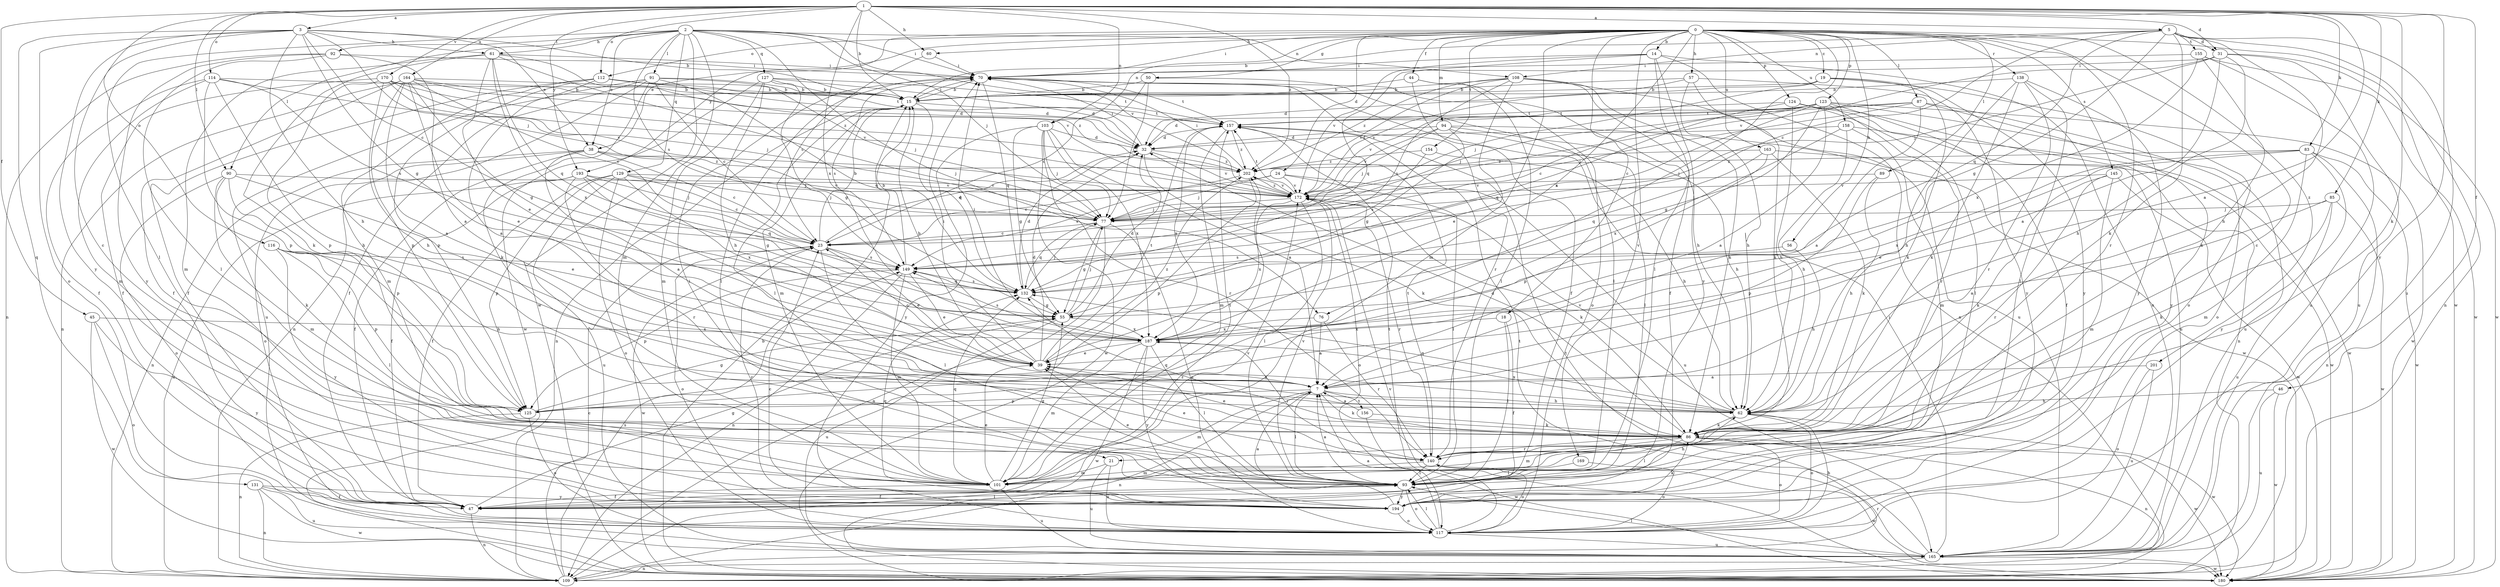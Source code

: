 strict digraph  {
0;
1;
2;
3;
5;
7;
14;
15;
18;
19;
21;
23;
24;
31;
32;
38;
39;
44;
45;
46;
47;
50;
55;
56;
57;
60;
61;
62;
70;
76;
77;
83;
85;
86;
87;
89;
90;
91;
92;
93;
94;
101;
103;
108;
109;
112;
114;
116;
117;
123;
124;
125;
127;
129;
131;
132;
138;
140;
145;
149;
154;
155;
156;
157;
158;
163;
164;
165;
169;
170;
172;
180;
187;
193;
194;
201;
202;
0 -> 14  [label=b];
0 -> 18  [label=c];
0 -> 19  [label=c];
0 -> 21  [label=c];
0 -> 24  [label=d];
0 -> 38  [label=e];
0 -> 44  [label=f];
0 -> 50  [label=g];
0 -> 56  [label=h];
0 -> 57  [label=h];
0 -> 60  [label=h];
0 -> 70  [label=i];
0 -> 76  [label=j];
0 -> 87  [label=l];
0 -> 89  [label=l];
0 -> 94  [label=m];
0 -> 101  [label=m];
0 -> 103  [label=n];
0 -> 112  [label=o];
0 -> 123  [label=p];
0 -> 124  [label=p];
0 -> 138  [label=r];
0 -> 140  [label=r];
0 -> 145  [label=s];
0 -> 154  [label=t];
0 -> 158  [label=u];
0 -> 163  [label=u];
0 -> 169  [label=v];
0 -> 180  [label=w];
0 -> 187  [label=x];
0 -> 193  [label=y];
0 -> 201  [label=z];
1 -> 3  [label=a];
1 -> 5  [label=a];
1 -> 7  [label=a];
1 -> 15  [label=b];
1 -> 31  [label=d];
1 -> 45  [label=f];
1 -> 46  [label=f];
1 -> 60  [label=h];
1 -> 83  [label=k];
1 -> 85  [label=k];
1 -> 86  [label=k];
1 -> 90  [label=l];
1 -> 103  [label=n];
1 -> 112  [label=o];
1 -> 114  [label=o];
1 -> 116  [label=o];
1 -> 164  [label=u];
1 -> 170  [label=v];
1 -> 187  [label=x];
1 -> 193  [label=y];
1 -> 194  [label=y];
1 -> 202  [label=z];
2 -> 38  [label=e];
2 -> 61  [label=h];
2 -> 70  [label=i];
2 -> 76  [label=j];
2 -> 77  [label=j];
2 -> 90  [label=l];
2 -> 91  [label=l];
2 -> 92  [label=l];
2 -> 93  [label=l];
2 -> 101  [label=m];
2 -> 108  [label=n];
2 -> 127  [label=q];
2 -> 129  [label=q];
2 -> 149  [label=s];
2 -> 172  [label=v];
2 -> 180  [label=w];
3 -> 15  [label=b];
3 -> 21  [label=c];
3 -> 23  [label=c];
3 -> 38  [label=e];
3 -> 55  [label=g];
3 -> 61  [label=h];
3 -> 62  [label=h];
3 -> 77  [label=j];
3 -> 117  [label=o];
3 -> 131  [label=q];
3 -> 194  [label=y];
5 -> 15  [label=b];
5 -> 23  [label=c];
5 -> 31  [label=d];
5 -> 55  [label=g];
5 -> 62  [label=h];
5 -> 86  [label=k];
5 -> 108  [label=n];
5 -> 109  [label=n];
5 -> 132  [label=q];
5 -> 155  [label=t];
5 -> 165  [label=u];
7 -> 62  [label=h];
7 -> 86  [label=k];
7 -> 93  [label=l];
7 -> 101  [label=m];
7 -> 109  [label=n];
7 -> 125  [label=p];
7 -> 156  [label=t];
14 -> 70  [label=i];
14 -> 93  [label=l];
14 -> 109  [label=n];
14 -> 132  [label=q];
14 -> 165  [label=u];
14 -> 172  [label=v];
14 -> 194  [label=y];
15 -> 70  [label=i];
15 -> 93  [label=l];
15 -> 101  [label=m];
15 -> 109  [label=n];
15 -> 132  [label=q];
15 -> 157  [label=t];
18 -> 47  [label=f];
18 -> 93  [label=l];
18 -> 187  [label=x];
19 -> 15  [label=b];
19 -> 77  [label=j];
19 -> 86  [label=k];
19 -> 117  [label=o];
19 -> 172  [label=v];
19 -> 194  [label=y];
21 -> 101  [label=m];
21 -> 117  [label=o];
21 -> 165  [label=u];
23 -> 15  [label=b];
23 -> 32  [label=d];
23 -> 39  [label=e];
23 -> 93  [label=l];
23 -> 117  [label=o];
23 -> 149  [label=s];
23 -> 180  [label=w];
24 -> 23  [label=c];
24 -> 77  [label=j];
24 -> 93  [label=l];
24 -> 165  [label=u];
24 -> 172  [label=v];
31 -> 7  [label=a];
31 -> 62  [label=h];
31 -> 70  [label=i];
31 -> 77  [label=j];
31 -> 165  [label=u];
31 -> 172  [label=v];
31 -> 180  [label=w];
32 -> 70  [label=i];
32 -> 86  [label=k];
32 -> 172  [label=v];
32 -> 202  [label=z];
38 -> 7  [label=a];
38 -> 23  [label=c];
38 -> 47  [label=f];
38 -> 77  [label=j];
38 -> 109  [label=n];
38 -> 117  [label=o];
38 -> 202  [label=z];
39 -> 7  [label=a];
39 -> 15  [label=b];
39 -> 23  [label=c];
39 -> 32  [label=d];
39 -> 70  [label=i];
39 -> 157  [label=t];
39 -> 202  [label=z];
44 -> 15  [label=b];
44 -> 47  [label=f];
44 -> 93  [label=l];
44 -> 117  [label=o];
45 -> 117  [label=o];
45 -> 180  [label=w];
45 -> 187  [label=x];
45 -> 194  [label=y];
46 -> 62  [label=h];
46 -> 165  [label=u];
46 -> 180  [label=w];
47 -> 55  [label=g];
47 -> 93  [label=l];
47 -> 109  [label=n];
47 -> 172  [label=v];
50 -> 15  [label=b];
50 -> 23  [label=c];
50 -> 77  [label=j];
50 -> 93  [label=l];
55 -> 32  [label=d];
55 -> 77  [label=j];
55 -> 165  [label=u];
55 -> 187  [label=x];
56 -> 62  [label=h];
56 -> 149  [label=s];
57 -> 15  [label=b];
57 -> 32  [label=d];
57 -> 62  [label=h];
57 -> 86  [label=k];
57 -> 194  [label=y];
60 -> 23  [label=c];
60 -> 70  [label=i];
61 -> 39  [label=e];
61 -> 70  [label=i];
61 -> 77  [label=j];
61 -> 86  [label=k];
61 -> 101  [label=m];
61 -> 132  [label=q];
61 -> 172  [label=v];
61 -> 187  [label=x];
62 -> 86  [label=k];
62 -> 117  [label=o];
62 -> 132  [label=q];
62 -> 172  [label=v];
62 -> 180  [label=w];
62 -> 187  [label=x];
70 -> 15  [label=b];
70 -> 62  [label=h];
70 -> 93  [label=l];
70 -> 132  [label=q];
70 -> 140  [label=r];
70 -> 149  [label=s];
70 -> 157  [label=t];
76 -> 7  [label=a];
76 -> 140  [label=r];
76 -> 187  [label=x];
77 -> 23  [label=c];
77 -> 55  [label=g];
77 -> 109  [label=n];
77 -> 117  [label=o];
77 -> 132  [label=q];
83 -> 39  [label=e];
83 -> 101  [label=m];
83 -> 109  [label=n];
83 -> 180  [label=w];
83 -> 187  [label=x];
83 -> 194  [label=y];
83 -> 202  [label=z];
85 -> 7  [label=a];
85 -> 77  [label=j];
85 -> 86  [label=k];
85 -> 165  [label=u];
85 -> 180  [label=w];
86 -> 32  [label=d];
86 -> 39  [label=e];
86 -> 93  [label=l];
86 -> 101  [label=m];
86 -> 109  [label=n];
86 -> 117  [label=o];
86 -> 132  [label=q];
86 -> 140  [label=r];
86 -> 180  [label=w];
87 -> 7  [label=a];
87 -> 32  [label=d];
87 -> 77  [label=j];
87 -> 117  [label=o];
87 -> 157  [label=t];
87 -> 194  [label=y];
89 -> 62  [label=h];
89 -> 125  [label=p];
89 -> 172  [label=v];
90 -> 39  [label=e];
90 -> 86  [label=k];
90 -> 101  [label=m];
90 -> 117  [label=o];
90 -> 125  [label=p];
90 -> 172  [label=v];
91 -> 15  [label=b];
91 -> 23  [label=c];
91 -> 47  [label=f];
91 -> 77  [label=j];
91 -> 86  [label=k];
91 -> 109  [label=n];
91 -> 132  [label=q];
91 -> 165  [label=u];
92 -> 7  [label=a];
92 -> 70  [label=i];
92 -> 93  [label=l];
92 -> 109  [label=n];
92 -> 194  [label=y];
93 -> 7  [label=a];
93 -> 39  [label=e];
93 -> 47  [label=f];
93 -> 62  [label=h];
93 -> 70  [label=i];
93 -> 117  [label=o];
93 -> 172  [label=v];
93 -> 194  [label=y];
94 -> 32  [label=d];
94 -> 55  [label=g];
94 -> 62  [label=h];
94 -> 77  [label=j];
94 -> 93  [label=l];
94 -> 172  [label=v];
94 -> 180  [label=w];
101 -> 39  [label=e];
101 -> 47  [label=f];
101 -> 55  [label=g];
101 -> 132  [label=q];
101 -> 157  [label=t];
101 -> 165  [label=u];
103 -> 7  [label=a];
103 -> 32  [label=d];
103 -> 55  [label=g];
103 -> 77  [label=j];
103 -> 140  [label=r];
103 -> 180  [label=w];
103 -> 187  [label=x];
103 -> 194  [label=y];
108 -> 15  [label=b];
108 -> 39  [label=e];
108 -> 47  [label=f];
108 -> 86  [label=k];
108 -> 149  [label=s];
108 -> 165  [label=u];
108 -> 172  [label=v];
108 -> 202  [label=z];
109 -> 23  [label=c];
109 -> 149  [label=s];
109 -> 157  [label=t];
109 -> 202  [label=z];
112 -> 7  [label=a];
112 -> 15  [label=b];
112 -> 32  [label=d];
112 -> 47  [label=f];
112 -> 101  [label=m];
112 -> 125  [label=p];
112 -> 157  [label=t];
114 -> 15  [label=b];
114 -> 47  [label=f];
114 -> 62  [label=h];
114 -> 101  [label=m];
114 -> 125  [label=p];
114 -> 149  [label=s];
114 -> 172  [label=v];
116 -> 62  [label=h];
116 -> 93  [label=l];
116 -> 125  [label=p];
116 -> 149  [label=s];
116 -> 194  [label=y];
117 -> 7  [label=a];
117 -> 23  [label=c];
117 -> 62  [label=h];
117 -> 93  [label=l];
117 -> 157  [label=t];
117 -> 165  [label=u];
123 -> 7  [label=a];
123 -> 23  [label=c];
123 -> 47  [label=f];
123 -> 55  [label=g];
123 -> 77  [label=j];
123 -> 140  [label=r];
123 -> 149  [label=s];
123 -> 157  [label=t];
123 -> 165  [label=u];
123 -> 172  [label=v];
123 -> 180  [label=w];
124 -> 62  [label=h];
124 -> 93  [label=l];
124 -> 109  [label=n];
124 -> 132  [label=q];
124 -> 157  [label=t];
124 -> 165  [label=u];
125 -> 55  [label=g];
125 -> 109  [label=n];
125 -> 117  [label=o];
127 -> 15  [label=b];
127 -> 32  [label=d];
127 -> 55  [label=g];
127 -> 62  [label=h];
127 -> 101  [label=m];
127 -> 157  [label=t];
127 -> 180  [label=w];
129 -> 23  [label=c];
129 -> 47  [label=f];
129 -> 77  [label=j];
129 -> 117  [label=o];
129 -> 125  [label=p];
129 -> 165  [label=u];
129 -> 172  [label=v];
129 -> 187  [label=x];
131 -> 47  [label=f];
131 -> 109  [label=n];
131 -> 165  [label=u];
131 -> 180  [label=w];
131 -> 194  [label=y];
132 -> 32  [label=d];
132 -> 55  [label=g];
132 -> 77  [label=j];
132 -> 149  [label=s];
138 -> 15  [label=b];
138 -> 62  [label=h];
138 -> 86  [label=k];
138 -> 93  [label=l];
138 -> 140  [label=r];
138 -> 194  [label=y];
140 -> 39  [label=e];
140 -> 93  [label=l];
140 -> 101  [label=m];
140 -> 117  [label=o];
140 -> 157  [label=t];
140 -> 180  [label=w];
145 -> 86  [label=k];
145 -> 101  [label=m];
145 -> 140  [label=r];
145 -> 172  [label=v];
145 -> 180  [label=w];
149 -> 15  [label=b];
149 -> 39  [label=e];
149 -> 101  [label=m];
149 -> 109  [label=n];
149 -> 125  [label=p];
149 -> 132  [label=q];
154 -> 62  [label=h];
154 -> 149  [label=s];
154 -> 202  [label=z];
155 -> 70  [label=i];
155 -> 86  [label=k];
155 -> 165  [label=u];
155 -> 180  [label=w];
155 -> 187  [label=x];
156 -> 7  [label=a];
156 -> 86  [label=k];
156 -> 180  [label=w];
157 -> 32  [label=d];
157 -> 101  [label=m];
157 -> 187  [label=x];
157 -> 202  [label=z];
158 -> 32  [label=d];
158 -> 62  [label=h];
158 -> 101  [label=m];
158 -> 180  [label=w];
158 -> 187  [label=x];
163 -> 86  [label=k];
163 -> 125  [label=p];
163 -> 132  [label=q];
163 -> 180  [label=w];
163 -> 202  [label=z];
164 -> 7  [label=a];
164 -> 15  [label=b];
164 -> 23  [label=c];
164 -> 32  [label=d];
164 -> 39  [label=e];
164 -> 47  [label=f];
164 -> 55  [label=g];
164 -> 109  [label=n];
164 -> 125  [label=p];
164 -> 202  [label=z];
165 -> 70  [label=i];
165 -> 93  [label=l];
165 -> 109  [label=n];
165 -> 140  [label=r];
165 -> 157  [label=t];
165 -> 180  [label=w];
169 -> 93  [label=l];
169 -> 117  [label=o];
170 -> 15  [label=b];
170 -> 47  [label=f];
170 -> 62  [label=h];
170 -> 77  [label=j];
170 -> 125  [label=p];
170 -> 172  [label=v];
170 -> 202  [label=z];
172 -> 77  [label=j];
172 -> 86  [label=k];
172 -> 93  [label=l];
172 -> 117  [label=o];
172 -> 140  [label=r];
172 -> 157  [label=t];
172 -> 187  [label=x];
172 -> 202  [label=z];
180 -> 15  [label=b];
180 -> 172  [label=v];
187 -> 39  [label=e];
187 -> 70  [label=i];
187 -> 93  [label=l];
187 -> 101  [label=m];
187 -> 140  [label=r];
187 -> 149  [label=s];
187 -> 180  [label=w];
187 -> 194  [label=y];
193 -> 47  [label=f];
193 -> 55  [label=g];
193 -> 77  [label=j];
193 -> 109  [label=n];
193 -> 132  [label=q];
193 -> 140  [label=r];
193 -> 172  [label=v];
194 -> 7  [label=a];
194 -> 23  [label=c];
194 -> 86  [label=k];
194 -> 117  [label=o];
194 -> 132  [label=q];
201 -> 7  [label=a];
201 -> 117  [label=o];
201 -> 165  [label=u];
202 -> 70  [label=i];
202 -> 125  [label=p];
202 -> 149  [label=s];
202 -> 172  [label=v];
}
